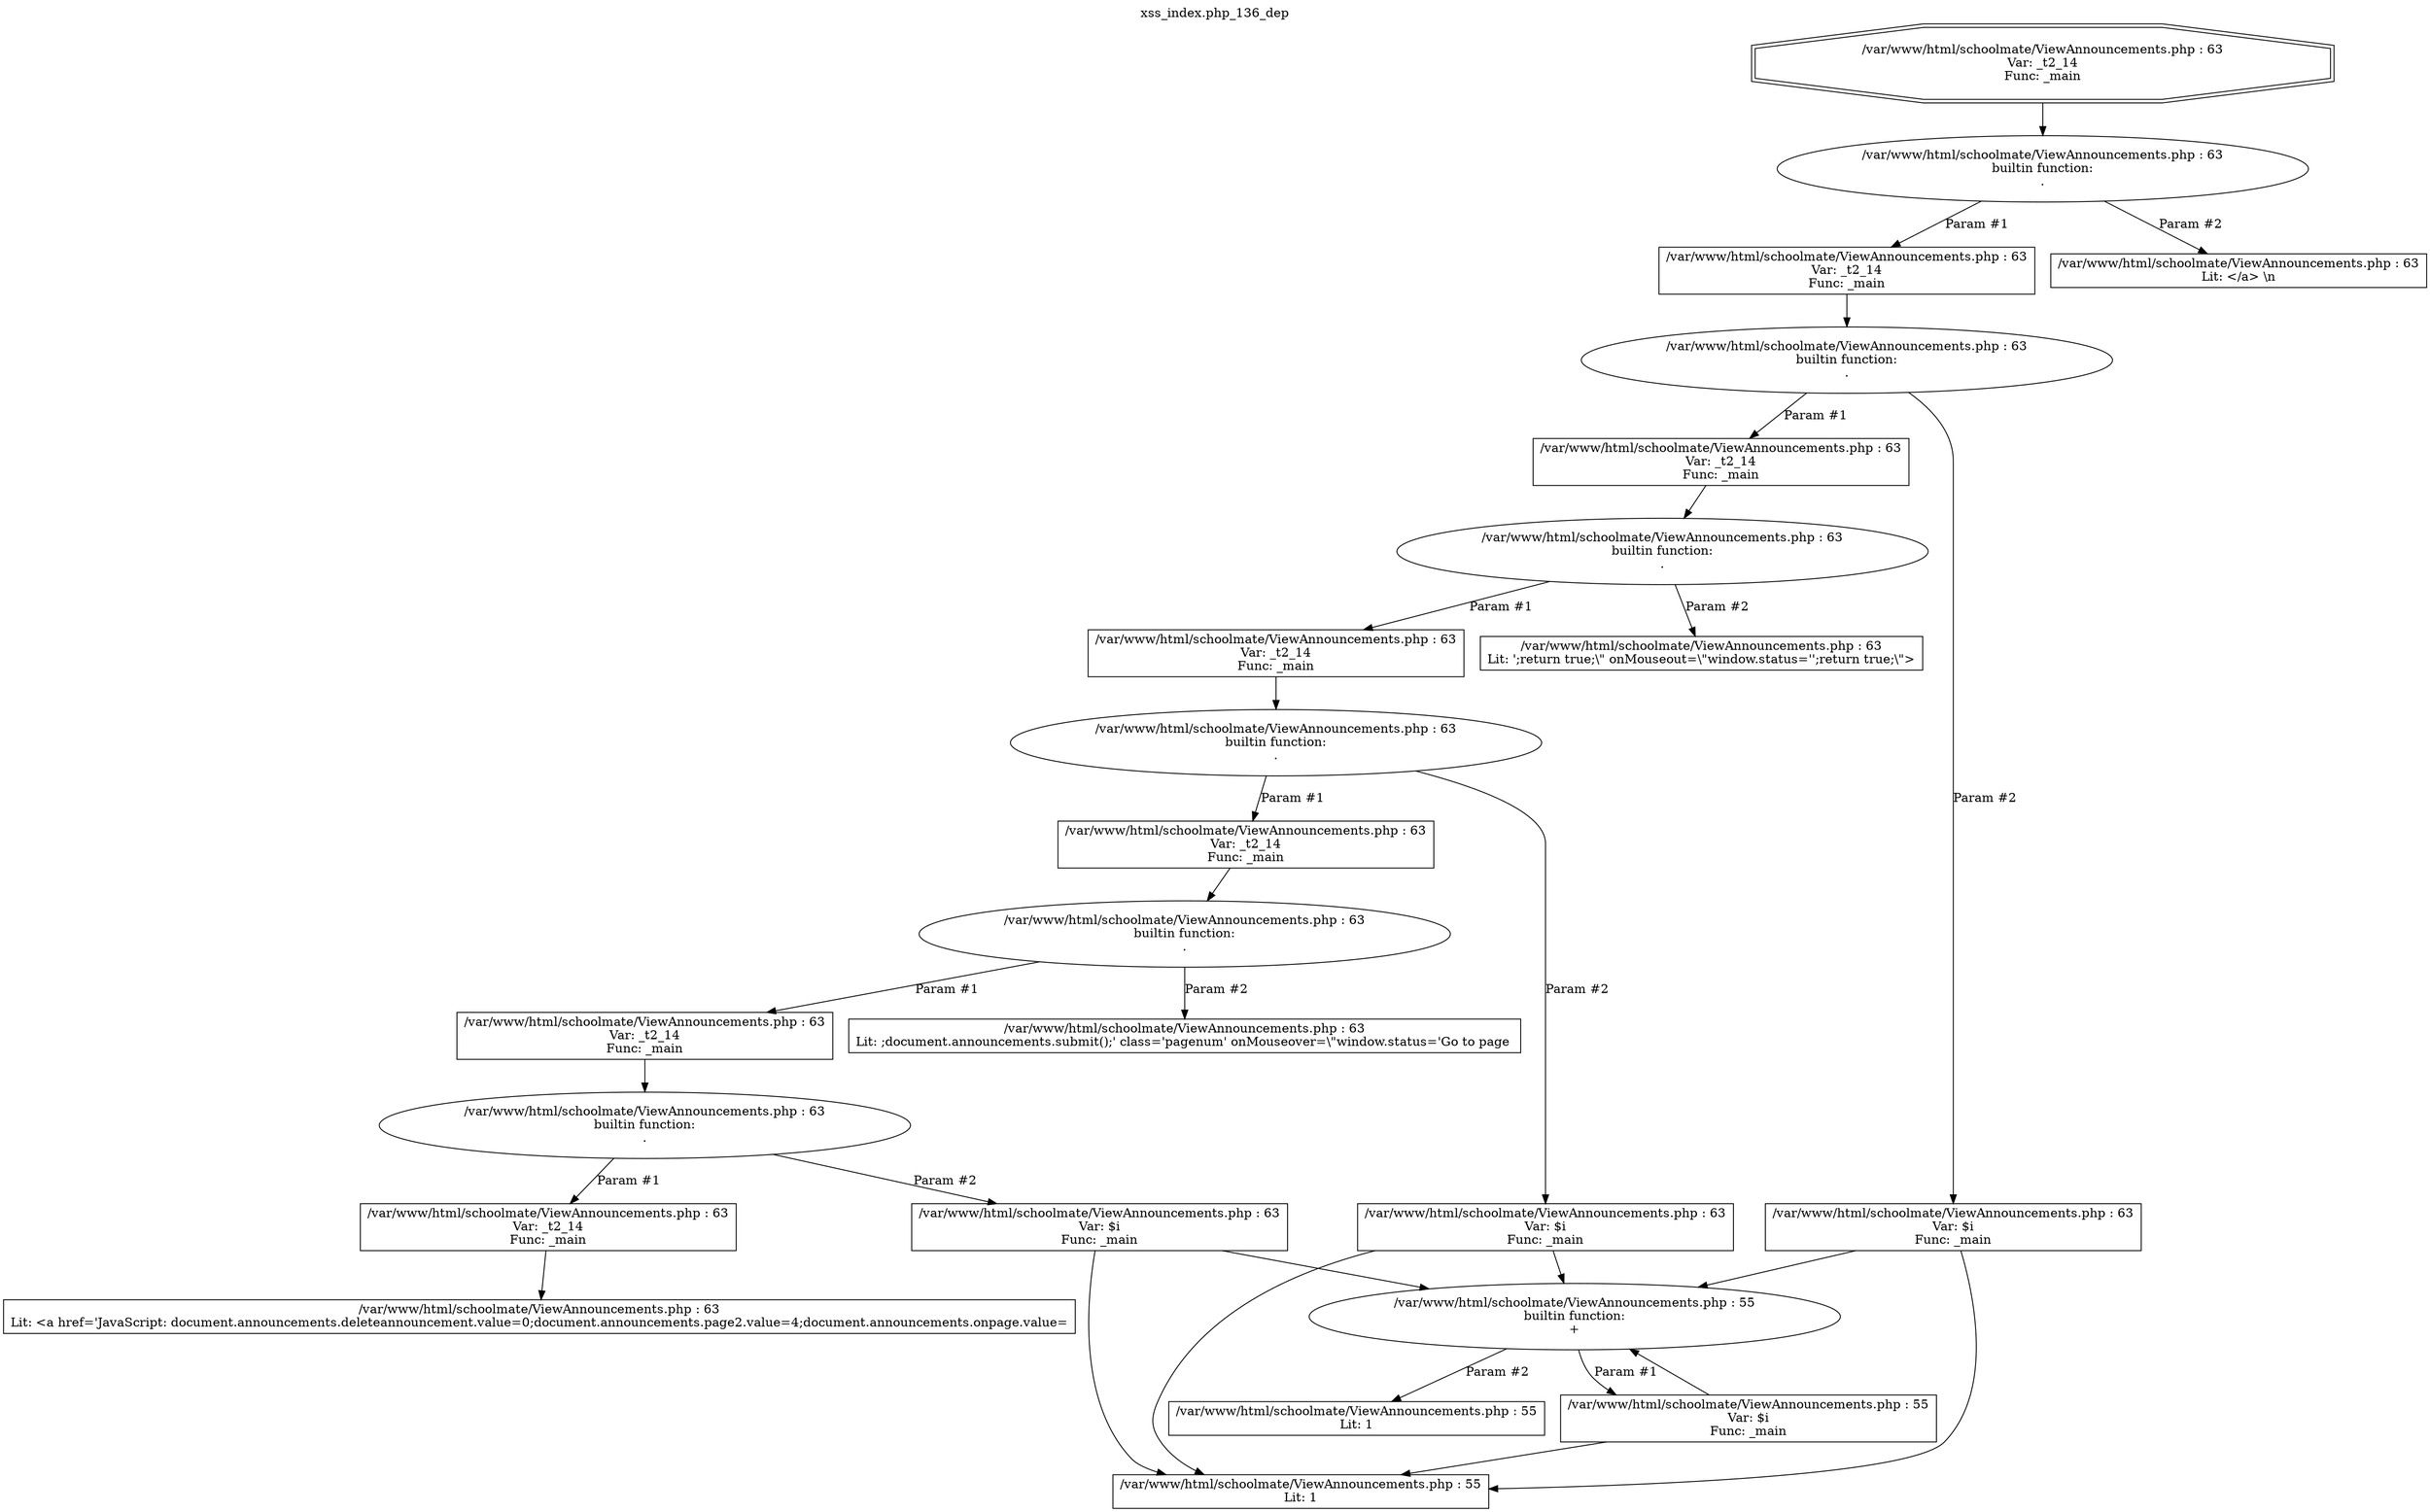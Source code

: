 digraph cfg {
  label="xss_index.php_136_dep";
  labelloc=t;
  n1 [shape=doubleoctagon, label="/var/www/html/schoolmate/ViewAnnouncements.php : 63\nVar: _t2_14\nFunc: _main\n"];
  n2 [shape=ellipse, label="/var/www/html/schoolmate/ViewAnnouncements.php : 63\nbuiltin function:\n.\n"];
  n3 [shape=box, label="/var/www/html/schoolmate/ViewAnnouncements.php : 63\nVar: _t2_14\nFunc: _main\n"];
  n4 [shape=ellipse, label="/var/www/html/schoolmate/ViewAnnouncements.php : 63\nbuiltin function:\n.\n"];
  n5 [shape=box, label="/var/www/html/schoolmate/ViewAnnouncements.php : 63\nVar: _t2_14\nFunc: _main\n"];
  n6 [shape=ellipse, label="/var/www/html/schoolmate/ViewAnnouncements.php : 63\nbuiltin function:\n.\n"];
  n7 [shape=box, label="/var/www/html/schoolmate/ViewAnnouncements.php : 63\nVar: _t2_14\nFunc: _main\n"];
  n8 [shape=ellipse, label="/var/www/html/schoolmate/ViewAnnouncements.php : 63\nbuiltin function:\n.\n"];
  n9 [shape=box, label="/var/www/html/schoolmate/ViewAnnouncements.php : 63\nVar: _t2_14\nFunc: _main\n"];
  n10 [shape=ellipse, label="/var/www/html/schoolmate/ViewAnnouncements.php : 63\nbuiltin function:\n.\n"];
  n11 [shape=box, label="/var/www/html/schoolmate/ViewAnnouncements.php : 63\nVar: _t2_14\nFunc: _main\n"];
  n12 [shape=ellipse, label="/var/www/html/schoolmate/ViewAnnouncements.php : 63\nbuiltin function:\n.\n"];
  n13 [shape=box, label="/var/www/html/schoolmate/ViewAnnouncements.php : 63\nVar: _t2_14\nFunc: _main\n"];
  n14 [shape=box, label="/var/www/html/schoolmate/ViewAnnouncements.php : 63\nLit: <a href='JavaScript: document.announcements.deleteannouncement.value=0;document.announcements.page2.value=4;document.announcements.onpage.value=\n"];
  n15 [shape=box, label="/var/www/html/schoolmate/ViewAnnouncements.php : 63\nVar: $i\nFunc: _main\n"];
  n16 [shape=ellipse, label="/var/www/html/schoolmate/ViewAnnouncements.php : 55\nbuiltin function:\n+\n"];
  n17 [shape=box, label="/var/www/html/schoolmate/ViewAnnouncements.php : 55\nVar: $i\nFunc: _main\n"];
  n18 [shape=box, label="/var/www/html/schoolmate/ViewAnnouncements.php : 55\nLit: 1\n"];
  n19 [shape=box, label="/var/www/html/schoolmate/ViewAnnouncements.php : 55\nLit: 1\n"];
  n20 [shape=box, label="/var/www/html/schoolmate/ViewAnnouncements.php : 63\nLit: ;document.announcements.submit();' class='pagenum' onMouseover=\\\"window.status='Go to page \n"];
  n21 [shape=box, label="/var/www/html/schoolmate/ViewAnnouncements.php : 63\nVar: $i\nFunc: _main\n"];
  n22 [shape=box, label="/var/www/html/schoolmate/ViewAnnouncements.php : 63\nLit: ';return true;\\\" onMouseout=\\\"window.status='';return true;\\\">\n"];
  n23 [shape=box, label="/var/www/html/schoolmate/ViewAnnouncements.php : 63\nVar: $i\nFunc: _main\n"];
  n24 [shape=box, label="/var/www/html/schoolmate/ViewAnnouncements.php : 63\nLit: </a>&nbsp;\\n\n"];
  n1 -> n2;
  n3 -> n4;
  n5 -> n6;
  n7 -> n8;
  n9 -> n10;
  n11 -> n12;
  n13 -> n14;
  n12 -> n13[label="Param #1"];
  n12 -> n15[label="Param #2"];
  n15 -> n16;
  n15 -> n18;
  n17 -> n16;
  n17 -> n18;
  n16 -> n17[label="Param #1"];
  n16 -> n19[label="Param #2"];
  n10 -> n11[label="Param #1"];
  n10 -> n20[label="Param #2"];
  n8 -> n9[label="Param #1"];
  n8 -> n21[label="Param #2"];
  n21 -> n16;
  n21 -> n18;
  n6 -> n7[label="Param #1"];
  n6 -> n22[label="Param #2"];
  n4 -> n5[label="Param #1"];
  n4 -> n23[label="Param #2"];
  n23 -> n16;
  n23 -> n18;
  n2 -> n3[label="Param #1"];
  n2 -> n24[label="Param #2"];
}
